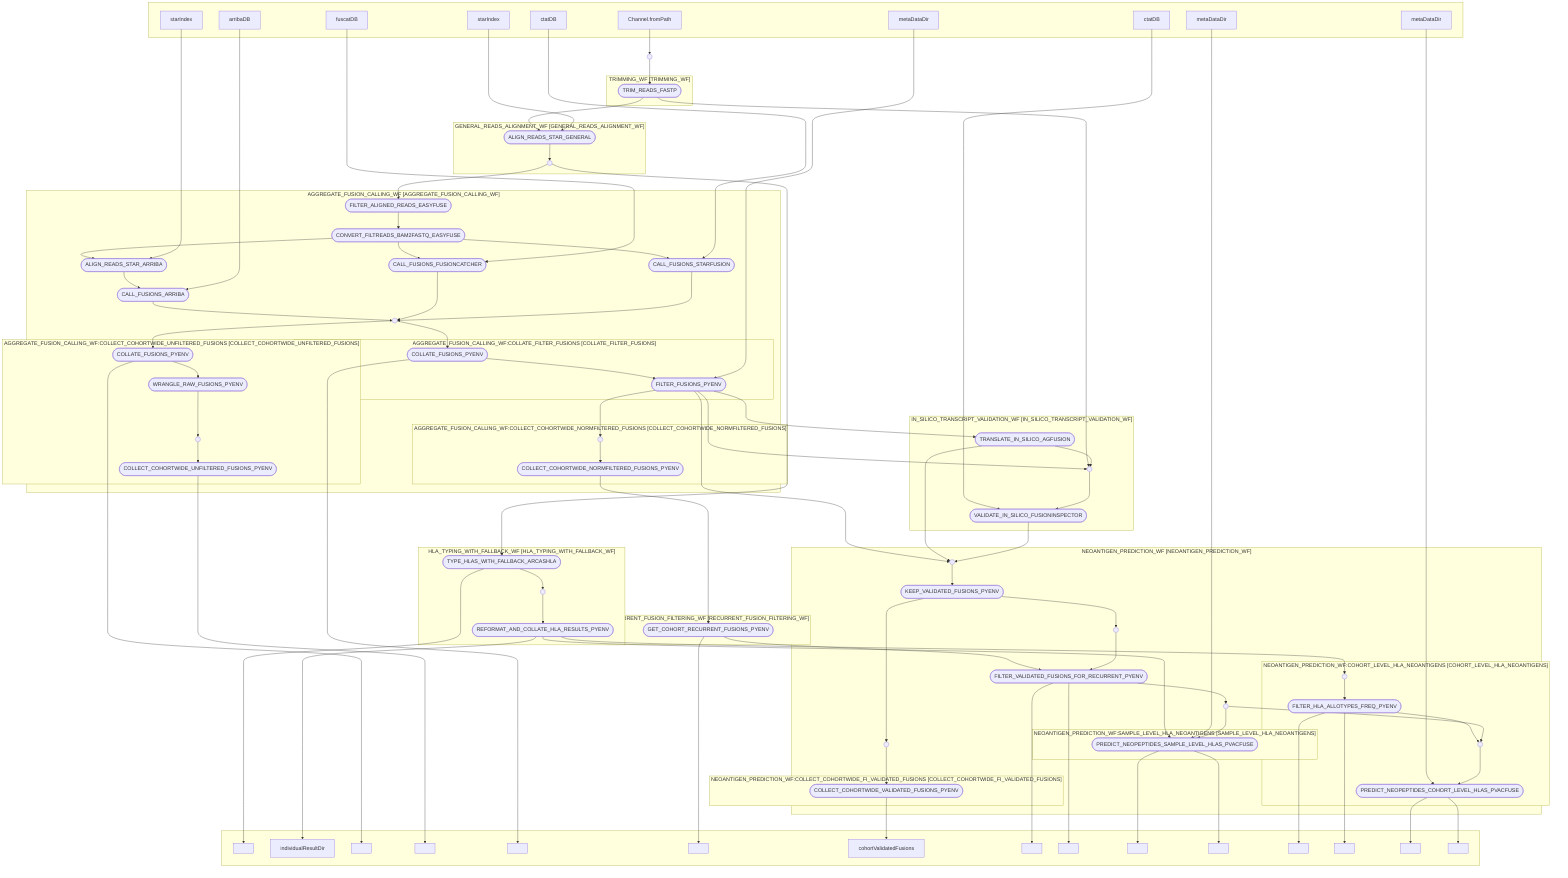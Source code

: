 flowchart TB
    subgraph " "
    v4["Channel.fromPath"]
    v18["starIndex"]
    v29["starIndex"]
    v31["arribaDB"]
    v33["fuscatDB"]
    v35["ctatDB"]
    v47["metaDataDir"]
    v55["ctatDB"]
    v74["metaDataDir"]
    v86["metaDataDir"]
    end
    subgraph "TRIMMING_WF [TRIMMING_WF]"
    v17(["TRIM_READS_FASTP"])
    end
    subgraph "GENERAL_READS_ALIGNMENT_WF [GENERAL_READS_ALIGNMENT_WF]"
    v19(["ALIGN_READS_STAR_GENERAL"])
    v20(( ))
    end
    subgraph "HLA_TYPING_WITH_FALLBACK_WF [HLA_TYPING_WITH_FALLBACK_WF]"
    v21(["TYPE_HLAS_WITH_FALLBACK_ARCASHLA"])
    v25(["REFORMAT_AND_COLLATE_HLA_RESULTS_PYENV"])
    v23(( ))
    end
    subgraph " "
    v22[" "]
    v26["individualResultDir"]
    v40[" "]
    v44[" "]
    v46[" "]
    v58[" "]
    v65["cohortValidatedFusions"]
    v69[" "]
    v70[" "]
    v76[" "]
    v77[" "]
    v80[" "]
    v81[" "]
    v88[" "]
    v89[" "]
    end
    subgraph "AGGREGATE_FUSION_CALLING_WF [AGGREGATE_FUSION_CALLING_WF]"
    v27(["FILTER_ALIGNED_READS_EASYFUSE"])
    v28(["CONVERT_FILTREADS_BAM2FASTQ_EASYFUSE"])
    v30(["ALIGN_READS_STAR_ARRIBA"])
    v32(["CALL_FUSIONS_ARRIBA"])
    v34(["CALL_FUSIONS_FUSIONCATCHER"])
    v36(["CALL_FUSIONS_STARFUSION"])
    subgraph "AGGREGATE_FUSION_CALLING_WF:COLLECT_COHORTWIDE_UNFILTERED_FUSIONS [COLLECT_COHORTWIDE_UNFILTERED_FUSIONS]"
    v39(["COLLATE_FUSIONS_PYENV"])
    v41(["WRANGLE_RAW_FUSIONS_PYENV"])
    v43(["COLLECT_COHORTWIDE_UNFILTERED_FUSIONS_PYENV"])
    v42(( ))
    end
    subgraph "AGGREGATE_FUSION_CALLING_WF:COLLATE_FILTER_FUSIONS [COLLATE_FILTER_FUSIONS]"
    v45(["COLLATE_FUSIONS_PYENV"])
    v48(["FILTER_FUSIONS_PYENV"])
    end
    subgraph "AGGREGATE_FUSION_CALLING_WF:COLLECT_COHORTWIDE_NORMFILTERED_FUSIONS [COLLECT_COHORTWIDE_NORMFILTERED_FUSIONS]"
    v50(["COLLECT_COHORTWIDE_NORMFILTERED_FUSIONS_PYENV"])
    v49(( ))
    end
    v37(( ))
    end
    subgraph "IN_SILICO_TRANSCRIPT_VALIDATION_WF [IN_SILICO_TRANSCRIPT_VALIDATION_WF]"
    v51(["TRANSLATE_IN_SILICO_AGFUSION"])
    v56(["VALIDATE_IN_SILICO_FUSIONINSPECTOR"])
    v52(( ))
    end
    subgraph "RECURRENT_FUSION_FILTERING_WF [RECURRENT_FUSION_FILTERING_WF]"
    v57(["GET_COHORT_RECURRENT_FUSIONS_PYENV"])
    end
    subgraph "NEOANTIGEN_PREDICTION_WF [NEOANTIGEN_PREDICTION_WF]"
    v62(["KEEP_VALIDATED_FUSIONS_PYENV"])
    subgraph "NEOANTIGEN_PREDICTION_WF:COLLECT_COHORTWIDE_FI_VALIDATED_FUSIONS [COLLECT_COHORTWIDE_FI_VALIDATED_FUSIONS]"
    v64(["COLLECT_COHORTWIDE_VALIDATED_FUSIONS_PYENV"])
    end
    v68(["FILTER_VALIDATED_FUSIONS_FOR_RECURRENT_PYENV"])
    subgraph "NEOANTIGEN_PREDICTION_WF:SAMPLE_LEVEL_HLA_NEOANTIGENS [SAMPLE_LEVEL_HLA_NEOANTIGENS]"
    v75(["PREDICT_NEOPEPTIDES_SAMPLE_LEVEL_HLAS_PVACFUSE"])
    end
    subgraph "NEOANTIGEN_PREDICTION_WF:COHORT_LEVEL_HLA_NEOANTIGENS [COHORT_LEVEL_HLA_NEOANTIGENS]"
    v79(["FILTER_HLA_ALLOTYPES_FREQ_PYENV"])
    v87(["PREDICT_NEOPEPTIDES_COHORT_LEVEL_HLAS_PVACFUSE"])
    v78(( ))
    v82(( ))
    end
    v59(( ))
    v63(( ))
    v66(( ))
    v73(( ))
    end
    v5(( ))
    v4 --> v5
    v5 --> v17
    v17 --> v19
    v17 --> v52
    v18 --> v19
    v19 --> v20
    v20 --> v21
    v21 --> v22
    v21 --> v23
    v23 --> v25
    v25 --> v75
    v25 --> v26
    v25 --> v78
    v20 --> v27
    v27 --> v28
    v28 --> v30
    v28 --> v34
    v28 --> v36
    v29 --> v30
    v30 --> v32
    v31 --> v32
    v32 --> v37
    v33 --> v34
    v34 --> v37
    v35 --> v36
    v36 --> v37
    v37 --> v39
    v39 --> v41
    v39 --> v40
    v41 --> v42
    v42 --> v43
    v43 --> v44
    v37 --> v45
    v45 --> v48
    v45 --> v46
    v47 --> v48
    v48 --> v51
    v48 --> v49
    v48 --> v52
    v48 --> v59
    v49 --> v50
    v50 --> v57
    v51 --> v52
    v51 --> v59
    v55 --> v56
    v52 --> v56
    v56 --> v59
    v57 --> v68
    v57 --> v58
    v59 --> v62
    v62 --> v63
    v62 --> v66
    v63 --> v64
    v64 --> v65
    v66 --> v68
    v68 --> v70
    v68 --> v69
    v68 --> v73
    v74 --> v75
    v73 --> v75
    v75 --> v77
    v75 --> v76
    v78 --> v79
    v79 --> v81
    v79 --> v80
    v79 --> v82
    v86 --> v87
    v82 --> v87
    v87 --> v89
    v87 --> v88
    v73 --> v82